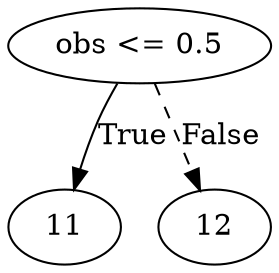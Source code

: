 digraph {
0 [label="obs <= 0.5"];
1 [label="11"];
0 -> 1 [label="True"];
2 [label="12"];
0 -> 2 [style="dashed", label="False"];

}